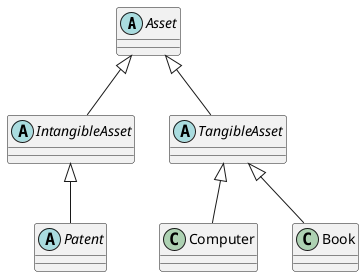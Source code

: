 @startuml
'https://plantuml.com/sequence-diagram

abstract class Asset { }

abstract class IntangibleAsset extends Asset {}

abstract class Patent extends IntangibleAsset {}

abstract class TangibleAsset extends Asset {}

class Computer extends TangibleAsset {}


class Book extends TangibleAsset {}

@enduml